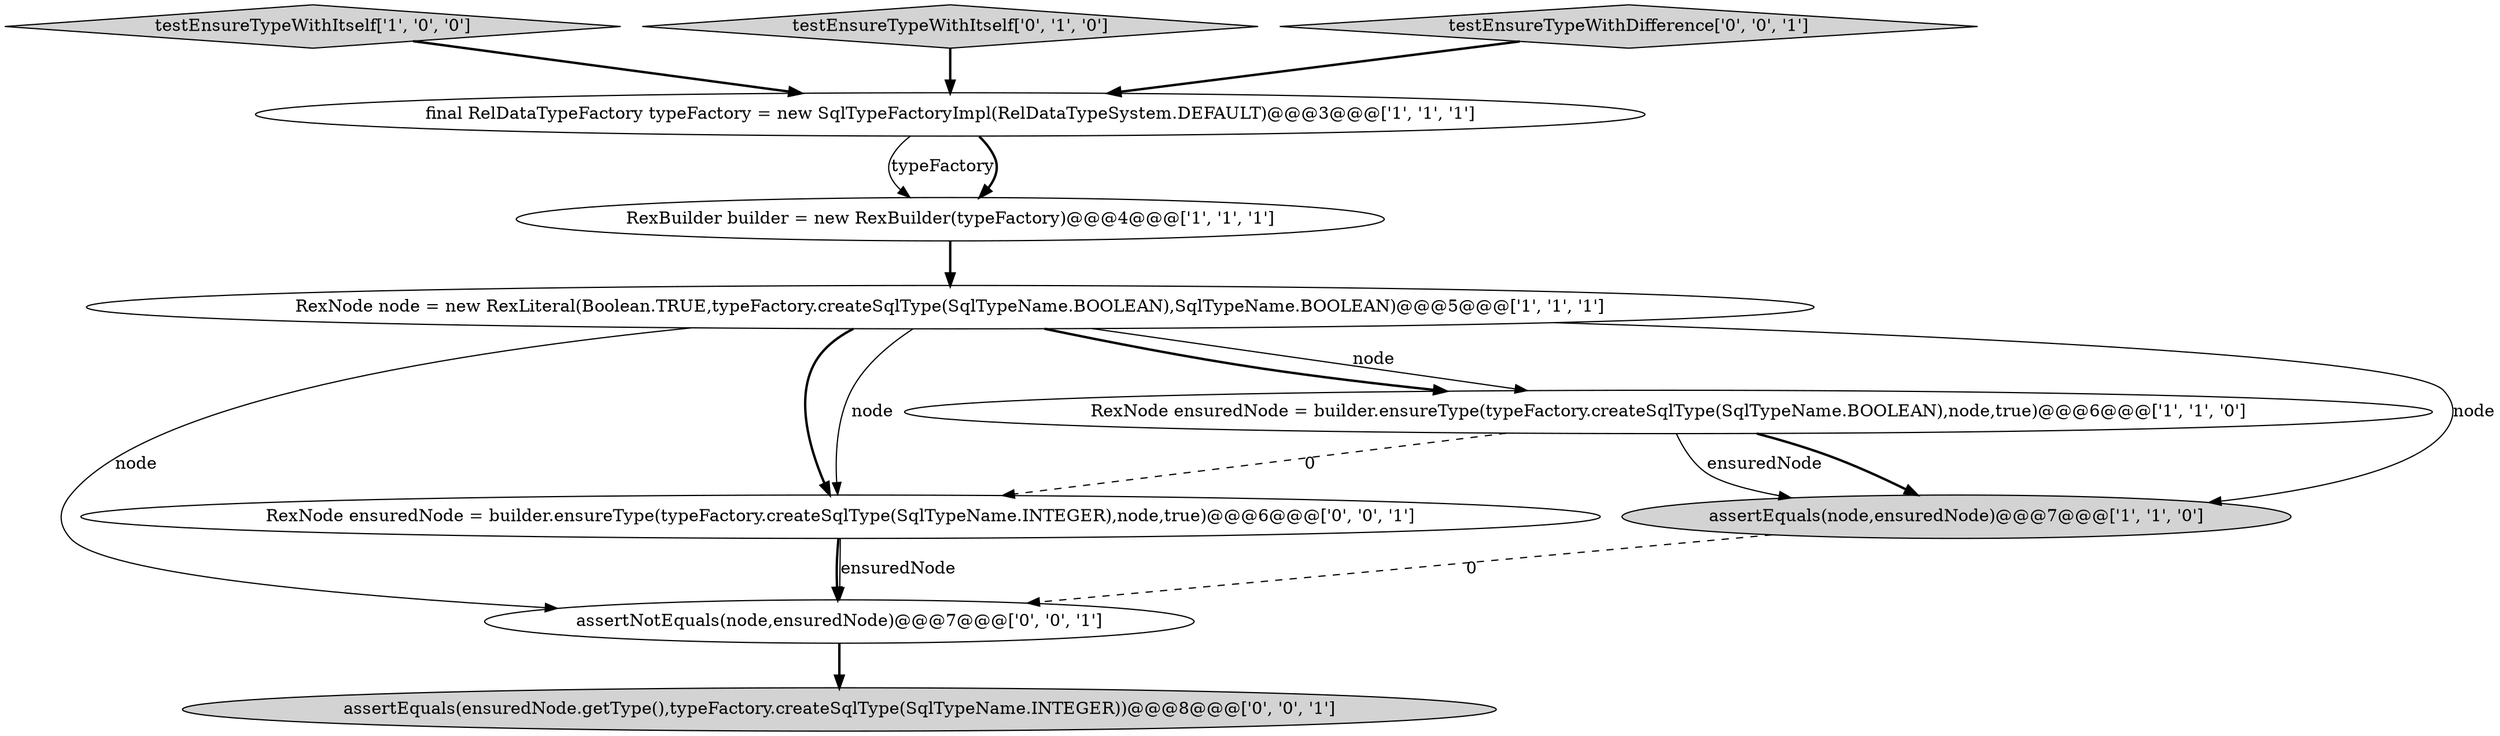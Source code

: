 digraph {
3 [style = filled, label = "final RelDataTypeFactory typeFactory = new SqlTypeFactoryImpl(RelDataTypeSystem.DEFAULT)@@@3@@@['1', '1', '1']", fillcolor = white, shape = ellipse image = "AAA0AAABBB1BBB"];
4 [style = filled, label = "RexNode node = new RexLiteral(Boolean.TRUE,typeFactory.createSqlType(SqlTypeName.BOOLEAN),SqlTypeName.BOOLEAN)@@@5@@@['1', '1', '1']", fillcolor = white, shape = ellipse image = "AAA0AAABBB1BBB"];
2 [style = filled, label = "testEnsureTypeWithItself['1', '0', '0']", fillcolor = lightgray, shape = diamond image = "AAA0AAABBB1BBB"];
9 [style = filled, label = "assertNotEquals(node,ensuredNode)@@@7@@@['0', '0', '1']", fillcolor = white, shape = ellipse image = "AAA0AAABBB3BBB"];
6 [style = filled, label = "testEnsureTypeWithItself['0', '1', '0']", fillcolor = lightgray, shape = diamond image = "AAA0AAABBB2BBB"];
1 [style = filled, label = "assertEquals(node,ensuredNode)@@@7@@@['1', '1', '0']", fillcolor = lightgray, shape = ellipse image = "AAA0AAABBB1BBB"];
8 [style = filled, label = "RexNode ensuredNode = builder.ensureType(typeFactory.createSqlType(SqlTypeName.INTEGER),node,true)@@@6@@@['0', '0', '1']", fillcolor = white, shape = ellipse image = "AAA0AAABBB3BBB"];
0 [style = filled, label = "RexBuilder builder = new RexBuilder(typeFactory)@@@4@@@['1', '1', '1']", fillcolor = white, shape = ellipse image = "AAA0AAABBB1BBB"];
5 [style = filled, label = "RexNode ensuredNode = builder.ensureType(typeFactory.createSqlType(SqlTypeName.BOOLEAN),node,true)@@@6@@@['1', '1', '0']", fillcolor = white, shape = ellipse image = "AAA0AAABBB1BBB"];
7 [style = filled, label = "assertEquals(ensuredNode.getType(),typeFactory.createSqlType(SqlTypeName.INTEGER))@@@8@@@['0', '0', '1']", fillcolor = lightgray, shape = ellipse image = "AAA0AAABBB3BBB"];
10 [style = filled, label = "testEnsureTypeWithDifference['0', '0', '1']", fillcolor = lightgray, shape = diamond image = "AAA0AAABBB3BBB"];
4->1 [style = solid, label="node"];
5->8 [style = dashed, label="0"];
6->3 [style = bold, label=""];
5->1 [style = bold, label=""];
4->8 [style = bold, label=""];
10->3 [style = bold, label=""];
1->9 [style = dashed, label="0"];
8->9 [style = solid, label="ensuredNode"];
4->5 [style = solid, label="node"];
3->0 [style = solid, label="typeFactory"];
9->7 [style = bold, label=""];
0->4 [style = bold, label=""];
5->1 [style = solid, label="ensuredNode"];
4->9 [style = solid, label="node"];
4->5 [style = bold, label=""];
3->0 [style = bold, label=""];
2->3 [style = bold, label=""];
8->9 [style = bold, label=""];
4->8 [style = solid, label="node"];
}

